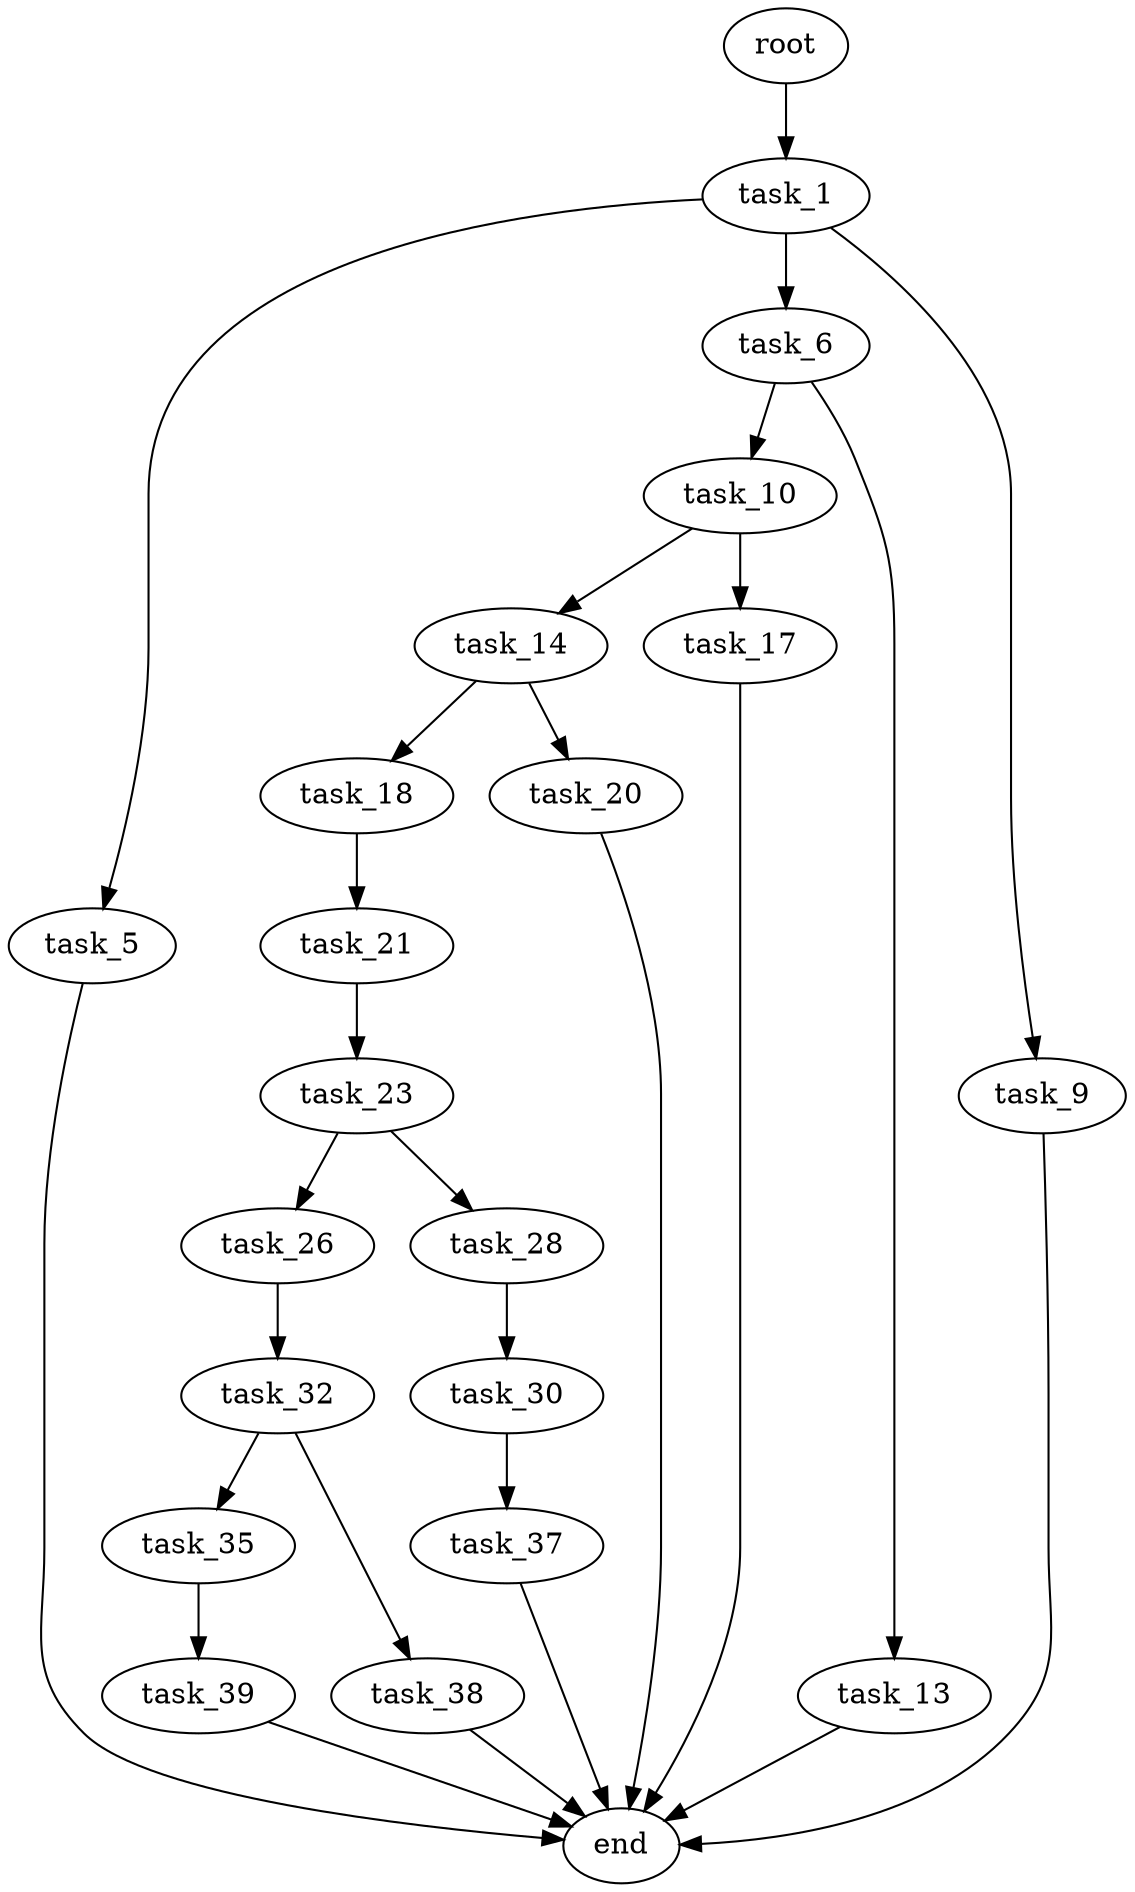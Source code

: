 digraph G {
  root [size="0.000000"];
  task_1 [size="24767760126.000000"];
  task_5 [size="464596519764.000000"];
  task_6 [size="42207589870.000000"];
  task_9 [size="68719476736.000000"];
  end [size="0.000000"];
  task_10 [size="790714171260.000000"];
  task_13 [size="782757789696.000000"];
  task_14 [size="29628567204.000000"];
  task_17 [size="8589934592.000000"];
  task_18 [size="1073741824000.000000"];
  task_20 [size="28991029248.000000"];
  task_21 [size="134217728000.000000"];
  task_23 [size="925763136.000000"];
  task_26 [size="782757789696.000000"];
  task_28 [size="31041488631.000000"];
  task_32 [size="231928233984.000000"];
  task_30 [size="7950768578.000000"];
  task_37 [size="15618736158.000000"];
  task_35 [size="782757789696.000000"];
  task_38 [size="68004245771.000000"];
  task_39 [size="43564241794.000000"];

  root -> task_1 [size="1.000000"];
  task_1 -> task_5 [size="536870912.000000"];
  task_1 -> task_6 [size="536870912.000000"];
  task_1 -> task_9 [size="536870912.000000"];
  task_5 -> end [size="1.000000"];
  task_6 -> task_10 [size="209715200.000000"];
  task_6 -> task_13 [size="209715200.000000"];
  task_9 -> end [size="1.000000"];
  task_10 -> task_14 [size="536870912.000000"];
  task_10 -> task_17 [size="536870912.000000"];
  task_13 -> end [size="1.000000"];
  task_14 -> task_18 [size="33554432.000000"];
  task_14 -> task_20 [size="33554432.000000"];
  task_17 -> end [size="1.000000"];
  task_18 -> task_21 [size="838860800.000000"];
  task_20 -> end [size="1.000000"];
  task_21 -> task_23 [size="209715200.000000"];
  task_23 -> task_26 [size="33554432.000000"];
  task_23 -> task_28 [size="33554432.000000"];
  task_26 -> task_32 [size="679477248.000000"];
  task_28 -> task_30 [size="838860800.000000"];
  task_32 -> task_35 [size="301989888.000000"];
  task_32 -> task_38 [size="301989888.000000"];
  task_30 -> task_37 [size="134217728.000000"];
  task_37 -> end [size="1.000000"];
  task_35 -> task_39 [size="679477248.000000"];
  task_38 -> end [size="1.000000"];
  task_39 -> end [size="1.000000"];
}
